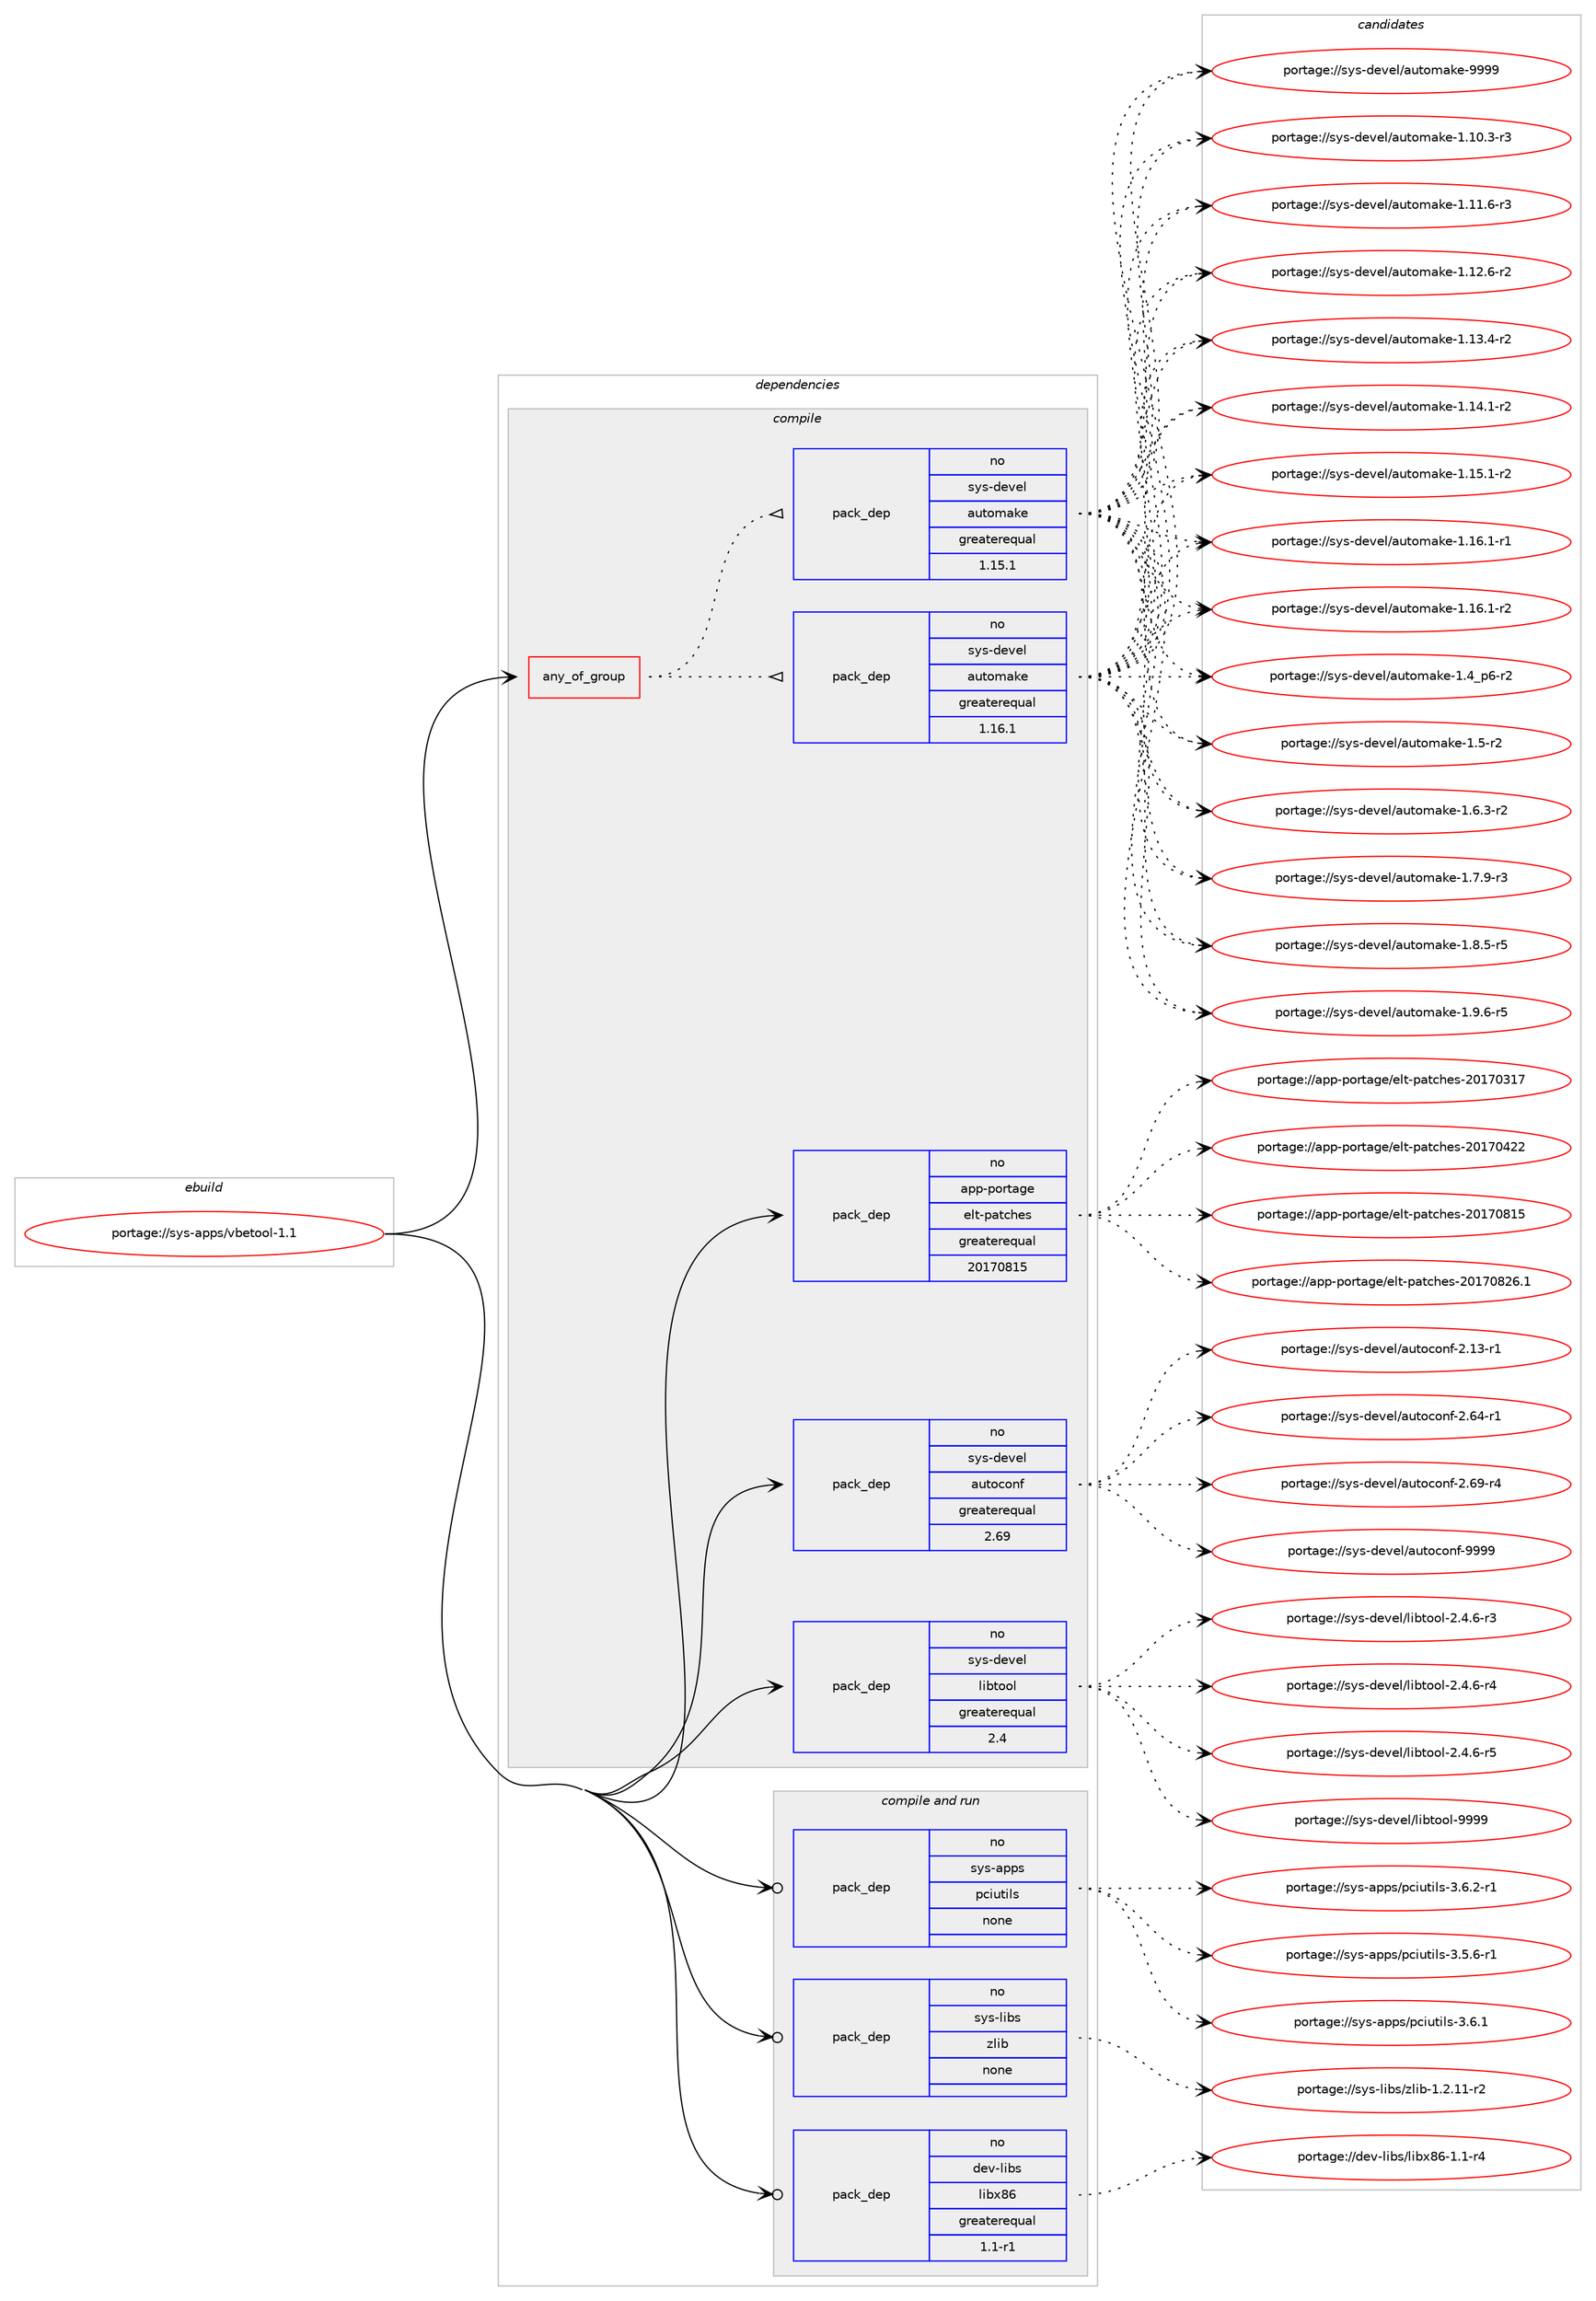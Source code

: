 digraph prolog {

# *************
# Graph options
# *************

newrank=true;
concentrate=true;
compound=true;
graph [rankdir=LR,fontname=Helvetica,fontsize=10,ranksep=1.5];#, ranksep=2.5, nodesep=0.2];
edge  [arrowhead=vee];
node  [fontname=Helvetica,fontsize=10];

# **********
# The ebuild
# **********

subgraph cluster_leftcol {
color=gray;
rank=same;
label=<<i>ebuild</i>>;
id [label="portage://sys-apps/vbetool-1.1", color=red, width=4, href="../sys-apps/vbetool-1.1.svg"];
}

# ****************
# The dependencies
# ****************

subgraph cluster_midcol {
color=gray;
label=<<i>dependencies</i>>;
subgraph cluster_compile {
fillcolor="#eeeeee";
style=filled;
label=<<i>compile</i>>;
subgraph any6661 {
dependency412221 [label=<<TABLE BORDER="0" CELLBORDER="1" CELLSPACING="0" CELLPADDING="4"><TR><TD CELLPADDING="10">any_of_group</TD></TR></TABLE>>, shape=none, color=red];subgraph pack304990 {
dependency412222 [label=<<TABLE BORDER="0" CELLBORDER="1" CELLSPACING="0" CELLPADDING="4" WIDTH="220"><TR><TD ROWSPAN="6" CELLPADDING="30">pack_dep</TD></TR><TR><TD WIDTH="110">no</TD></TR><TR><TD>sys-devel</TD></TR><TR><TD>automake</TD></TR><TR><TD>greaterequal</TD></TR><TR><TD>1.16.1</TD></TR></TABLE>>, shape=none, color=blue];
}
dependency412221:e -> dependency412222:w [weight=20,style="dotted",arrowhead="oinv"];
subgraph pack304991 {
dependency412223 [label=<<TABLE BORDER="0" CELLBORDER="1" CELLSPACING="0" CELLPADDING="4" WIDTH="220"><TR><TD ROWSPAN="6" CELLPADDING="30">pack_dep</TD></TR><TR><TD WIDTH="110">no</TD></TR><TR><TD>sys-devel</TD></TR><TR><TD>automake</TD></TR><TR><TD>greaterequal</TD></TR><TR><TD>1.15.1</TD></TR></TABLE>>, shape=none, color=blue];
}
dependency412221:e -> dependency412223:w [weight=20,style="dotted",arrowhead="oinv"];
}
id:e -> dependency412221:w [weight=20,style="solid",arrowhead="vee"];
subgraph pack304992 {
dependency412224 [label=<<TABLE BORDER="0" CELLBORDER="1" CELLSPACING="0" CELLPADDING="4" WIDTH="220"><TR><TD ROWSPAN="6" CELLPADDING="30">pack_dep</TD></TR><TR><TD WIDTH="110">no</TD></TR><TR><TD>app-portage</TD></TR><TR><TD>elt-patches</TD></TR><TR><TD>greaterequal</TD></TR><TR><TD>20170815</TD></TR></TABLE>>, shape=none, color=blue];
}
id:e -> dependency412224:w [weight=20,style="solid",arrowhead="vee"];
subgraph pack304993 {
dependency412225 [label=<<TABLE BORDER="0" CELLBORDER="1" CELLSPACING="0" CELLPADDING="4" WIDTH="220"><TR><TD ROWSPAN="6" CELLPADDING="30">pack_dep</TD></TR><TR><TD WIDTH="110">no</TD></TR><TR><TD>sys-devel</TD></TR><TR><TD>autoconf</TD></TR><TR><TD>greaterequal</TD></TR><TR><TD>2.69</TD></TR></TABLE>>, shape=none, color=blue];
}
id:e -> dependency412225:w [weight=20,style="solid",arrowhead="vee"];
subgraph pack304994 {
dependency412226 [label=<<TABLE BORDER="0" CELLBORDER="1" CELLSPACING="0" CELLPADDING="4" WIDTH="220"><TR><TD ROWSPAN="6" CELLPADDING="30">pack_dep</TD></TR><TR><TD WIDTH="110">no</TD></TR><TR><TD>sys-devel</TD></TR><TR><TD>libtool</TD></TR><TR><TD>greaterequal</TD></TR><TR><TD>2.4</TD></TR></TABLE>>, shape=none, color=blue];
}
id:e -> dependency412226:w [weight=20,style="solid",arrowhead="vee"];
}
subgraph cluster_compileandrun {
fillcolor="#eeeeee";
style=filled;
label=<<i>compile and run</i>>;
subgraph pack304995 {
dependency412227 [label=<<TABLE BORDER="0" CELLBORDER="1" CELLSPACING="0" CELLPADDING="4" WIDTH="220"><TR><TD ROWSPAN="6" CELLPADDING="30">pack_dep</TD></TR><TR><TD WIDTH="110">no</TD></TR><TR><TD>dev-libs</TD></TR><TR><TD>libx86</TD></TR><TR><TD>greaterequal</TD></TR><TR><TD>1.1-r1</TD></TR></TABLE>>, shape=none, color=blue];
}
id:e -> dependency412227:w [weight=20,style="solid",arrowhead="odotvee"];
subgraph pack304996 {
dependency412228 [label=<<TABLE BORDER="0" CELLBORDER="1" CELLSPACING="0" CELLPADDING="4" WIDTH="220"><TR><TD ROWSPAN="6" CELLPADDING="30">pack_dep</TD></TR><TR><TD WIDTH="110">no</TD></TR><TR><TD>sys-apps</TD></TR><TR><TD>pciutils</TD></TR><TR><TD>none</TD></TR><TR><TD></TD></TR></TABLE>>, shape=none, color=blue];
}
id:e -> dependency412228:w [weight=20,style="solid",arrowhead="odotvee"];
subgraph pack304997 {
dependency412229 [label=<<TABLE BORDER="0" CELLBORDER="1" CELLSPACING="0" CELLPADDING="4" WIDTH="220"><TR><TD ROWSPAN="6" CELLPADDING="30">pack_dep</TD></TR><TR><TD WIDTH="110">no</TD></TR><TR><TD>sys-libs</TD></TR><TR><TD>zlib</TD></TR><TR><TD>none</TD></TR><TR><TD></TD></TR></TABLE>>, shape=none, color=blue];
}
id:e -> dependency412229:w [weight=20,style="solid",arrowhead="odotvee"];
}
subgraph cluster_run {
fillcolor="#eeeeee";
style=filled;
label=<<i>run</i>>;
}
}

# **************
# The candidates
# **************

subgraph cluster_choices {
rank=same;
color=gray;
label=<<i>candidates</i>>;

subgraph choice304990 {
color=black;
nodesep=1;
choiceportage11512111545100101118101108479711711611110997107101454946494846514511451 [label="portage://sys-devel/automake-1.10.3-r3", color=red, width=4,href="../sys-devel/automake-1.10.3-r3.svg"];
choiceportage11512111545100101118101108479711711611110997107101454946494946544511451 [label="portage://sys-devel/automake-1.11.6-r3", color=red, width=4,href="../sys-devel/automake-1.11.6-r3.svg"];
choiceportage11512111545100101118101108479711711611110997107101454946495046544511450 [label="portage://sys-devel/automake-1.12.6-r2", color=red, width=4,href="../sys-devel/automake-1.12.6-r2.svg"];
choiceportage11512111545100101118101108479711711611110997107101454946495146524511450 [label="portage://sys-devel/automake-1.13.4-r2", color=red, width=4,href="../sys-devel/automake-1.13.4-r2.svg"];
choiceportage11512111545100101118101108479711711611110997107101454946495246494511450 [label="portage://sys-devel/automake-1.14.1-r2", color=red, width=4,href="../sys-devel/automake-1.14.1-r2.svg"];
choiceportage11512111545100101118101108479711711611110997107101454946495346494511450 [label="portage://sys-devel/automake-1.15.1-r2", color=red, width=4,href="../sys-devel/automake-1.15.1-r2.svg"];
choiceportage11512111545100101118101108479711711611110997107101454946495446494511449 [label="portage://sys-devel/automake-1.16.1-r1", color=red, width=4,href="../sys-devel/automake-1.16.1-r1.svg"];
choiceportage11512111545100101118101108479711711611110997107101454946495446494511450 [label="portage://sys-devel/automake-1.16.1-r2", color=red, width=4,href="../sys-devel/automake-1.16.1-r2.svg"];
choiceportage115121115451001011181011084797117116111109971071014549465295112544511450 [label="portage://sys-devel/automake-1.4_p6-r2", color=red, width=4,href="../sys-devel/automake-1.4_p6-r2.svg"];
choiceportage11512111545100101118101108479711711611110997107101454946534511450 [label="portage://sys-devel/automake-1.5-r2", color=red, width=4,href="../sys-devel/automake-1.5-r2.svg"];
choiceportage115121115451001011181011084797117116111109971071014549465446514511450 [label="portage://sys-devel/automake-1.6.3-r2", color=red, width=4,href="../sys-devel/automake-1.6.3-r2.svg"];
choiceportage115121115451001011181011084797117116111109971071014549465546574511451 [label="portage://sys-devel/automake-1.7.9-r3", color=red, width=4,href="../sys-devel/automake-1.7.9-r3.svg"];
choiceportage115121115451001011181011084797117116111109971071014549465646534511453 [label="portage://sys-devel/automake-1.8.5-r5", color=red, width=4,href="../sys-devel/automake-1.8.5-r5.svg"];
choiceportage115121115451001011181011084797117116111109971071014549465746544511453 [label="portage://sys-devel/automake-1.9.6-r5", color=red, width=4,href="../sys-devel/automake-1.9.6-r5.svg"];
choiceportage115121115451001011181011084797117116111109971071014557575757 [label="portage://sys-devel/automake-9999", color=red, width=4,href="../sys-devel/automake-9999.svg"];
dependency412222:e -> choiceportage11512111545100101118101108479711711611110997107101454946494846514511451:w [style=dotted,weight="100"];
dependency412222:e -> choiceportage11512111545100101118101108479711711611110997107101454946494946544511451:w [style=dotted,weight="100"];
dependency412222:e -> choiceportage11512111545100101118101108479711711611110997107101454946495046544511450:w [style=dotted,weight="100"];
dependency412222:e -> choiceportage11512111545100101118101108479711711611110997107101454946495146524511450:w [style=dotted,weight="100"];
dependency412222:e -> choiceportage11512111545100101118101108479711711611110997107101454946495246494511450:w [style=dotted,weight="100"];
dependency412222:e -> choiceportage11512111545100101118101108479711711611110997107101454946495346494511450:w [style=dotted,weight="100"];
dependency412222:e -> choiceportage11512111545100101118101108479711711611110997107101454946495446494511449:w [style=dotted,weight="100"];
dependency412222:e -> choiceportage11512111545100101118101108479711711611110997107101454946495446494511450:w [style=dotted,weight="100"];
dependency412222:e -> choiceportage115121115451001011181011084797117116111109971071014549465295112544511450:w [style=dotted,weight="100"];
dependency412222:e -> choiceportage11512111545100101118101108479711711611110997107101454946534511450:w [style=dotted,weight="100"];
dependency412222:e -> choiceportage115121115451001011181011084797117116111109971071014549465446514511450:w [style=dotted,weight="100"];
dependency412222:e -> choiceportage115121115451001011181011084797117116111109971071014549465546574511451:w [style=dotted,weight="100"];
dependency412222:e -> choiceportage115121115451001011181011084797117116111109971071014549465646534511453:w [style=dotted,weight="100"];
dependency412222:e -> choiceportage115121115451001011181011084797117116111109971071014549465746544511453:w [style=dotted,weight="100"];
dependency412222:e -> choiceportage115121115451001011181011084797117116111109971071014557575757:w [style=dotted,weight="100"];
}
subgraph choice304991 {
color=black;
nodesep=1;
choiceportage11512111545100101118101108479711711611110997107101454946494846514511451 [label="portage://sys-devel/automake-1.10.3-r3", color=red, width=4,href="../sys-devel/automake-1.10.3-r3.svg"];
choiceportage11512111545100101118101108479711711611110997107101454946494946544511451 [label="portage://sys-devel/automake-1.11.6-r3", color=red, width=4,href="../sys-devel/automake-1.11.6-r3.svg"];
choiceportage11512111545100101118101108479711711611110997107101454946495046544511450 [label="portage://sys-devel/automake-1.12.6-r2", color=red, width=4,href="../sys-devel/automake-1.12.6-r2.svg"];
choiceportage11512111545100101118101108479711711611110997107101454946495146524511450 [label="portage://sys-devel/automake-1.13.4-r2", color=red, width=4,href="../sys-devel/automake-1.13.4-r2.svg"];
choiceportage11512111545100101118101108479711711611110997107101454946495246494511450 [label="portage://sys-devel/automake-1.14.1-r2", color=red, width=4,href="../sys-devel/automake-1.14.1-r2.svg"];
choiceportage11512111545100101118101108479711711611110997107101454946495346494511450 [label="portage://sys-devel/automake-1.15.1-r2", color=red, width=4,href="../sys-devel/automake-1.15.1-r2.svg"];
choiceportage11512111545100101118101108479711711611110997107101454946495446494511449 [label="portage://sys-devel/automake-1.16.1-r1", color=red, width=4,href="../sys-devel/automake-1.16.1-r1.svg"];
choiceportage11512111545100101118101108479711711611110997107101454946495446494511450 [label="portage://sys-devel/automake-1.16.1-r2", color=red, width=4,href="../sys-devel/automake-1.16.1-r2.svg"];
choiceportage115121115451001011181011084797117116111109971071014549465295112544511450 [label="portage://sys-devel/automake-1.4_p6-r2", color=red, width=4,href="../sys-devel/automake-1.4_p6-r2.svg"];
choiceportage11512111545100101118101108479711711611110997107101454946534511450 [label="portage://sys-devel/automake-1.5-r2", color=red, width=4,href="../sys-devel/automake-1.5-r2.svg"];
choiceportage115121115451001011181011084797117116111109971071014549465446514511450 [label="portage://sys-devel/automake-1.6.3-r2", color=red, width=4,href="../sys-devel/automake-1.6.3-r2.svg"];
choiceportage115121115451001011181011084797117116111109971071014549465546574511451 [label="portage://sys-devel/automake-1.7.9-r3", color=red, width=4,href="../sys-devel/automake-1.7.9-r3.svg"];
choiceportage115121115451001011181011084797117116111109971071014549465646534511453 [label="portage://sys-devel/automake-1.8.5-r5", color=red, width=4,href="../sys-devel/automake-1.8.5-r5.svg"];
choiceportage115121115451001011181011084797117116111109971071014549465746544511453 [label="portage://sys-devel/automake-1.9.6-r5", color=red, width=4,href="../sys-devel/automake-1.9.6-r5.svg"];
choiceportage115121115451001011181011084797117116111109971071014557575757 [label="portage://sys-devel/automake-9999", color=red, width=4,href="../sys-devel/automake-9999.svg"];
dependency412223:e -> choiceportage11512111545100101118101108479711711611110997107101454946494846514511451:w [style=dotted,weight="100"];
dependency412223:e -> choiceportage11512111545100101118101108479711711611110997107101454946494946544511451:w [style=dotted,weight="100"];
dependency412223:e -> choiceportage11512111545100101118101108479711711611110997107101454946495046544511450:w [style=dotted,weight="100"];
dependency412223:e -> choiceportage11512111545100101118101108479711711611110997107101454946495146524511450:w [style=dotted,weight="100"];
dependency412223:e -> choiceportage11512111545100101118101108479711711611110997107101454946495246494511450:w [style=dotted,weight="100"];
dependency412223:e -> choiceportage11512111545100101118101108479711711611110997107101454946495346494511450:w [style=dotted,weight="100"];
dependency412223:e -> choiceportage11512111545100101118101108479711711611110997107101454946495446494511449:w [style=dotted,weight="100"];
dependency412223:e -> choiceportage11512111545100101118101108479711711611110997107101454946495446494511450:w [style=dotted,weight="100"];
dependency412223:e -> choiceportage115121115451001011181011084797117116111109971071014549465295112544511450:w [style=dotted,weight="100"];
dependency412223:e -> choiceportage11512111545100101118101108479711711611110997107101454946534511450:w [style=dotted,weight="100"];
dependency412223:e -> choiceportage115121115451001011181011084797117116111109971071014549465446514511450:w [style=dotted,weight="100"];
dependency412223:e -> choiceportage115121115451001011181011084797117116111109971071014549465546574511451:w [style=dotted,weight="100"];
dependency412223:e -> choiceportage115121115451001011181011084797117116111109971071014549465646534511453:w [style=dotted,weight="100"];
dependency412223:e -> choiceportage115121115451001011181011084797117116111109971071014549465746544511453:w [style=dotted,weight="100"];
dependency412223:e -> choiceportage115121115451001011181011084797117116111109971071014557575757:w [style=dotted,weight="100"];
}
subgraph choice304992 {
color=black;
nodesep=1;
choiceportage97112112451121111141169710310147101108116451129711699104101115455048495548514955 [label="portage://app-portage/elt-patches-20170317", color=red, width=4,href="../app-portage/elt-patches-20170317.svg"];
choiceportage97112112451121111141169710310147101108116451129711699104101115455048495548525050 [label="portage://app-portage/elt-patches-20170422", color=red, width=4,href="../app-portage/elt-patches-20170422.svg"];
choiceportage97112112451121111141169710310147101108116451129711699104101115455048495548564953 [label="portage://app-portage/elt-patches-20170815", color=red, width=4,href="../app-portage/elt-patches-20170815.svg"];
choiceportage971121124511211111411697103101471011081164511297116991041011154550484955485650544649 [label="portage://app-portage/elt-patches-20170826.1", color=red, width=4,href="../app-portage/elt-patches-20170826.1.svg"];
dependency412224:e -> choiceportage97112112451121111141169710310147101108116451129711699104101115455048495548514955:w [style=dotted,weight="100"];
dependency412224:e -> choiceportage97112112451121111141169710310147101108116451129711699104101115455048495548525050:w [style=dotted,weight="100"];
dependency412224:e -> choiceportage97112112451121111141169710310147101108116451129711699104101115455048495548564953:w [style=dotted,weight="100"];
dependency412224:e -> choiceportage971121124511211111411697103101471011081164511297116991041011154550484955485650544649:w [style=dotted,weight="100"];
}
subgraph choice304993 {
color=black;
nodesep=1;
choiceportage1151211154510010111810110847971171161119911111010245504649514511449 [label="portage://sys-devel/autoconf-2.13-r1", color=red, width=4,href="../sys-devel/autoconf-2.13-r1.svg"];
choiceportage1151211154510010111810110847971171161119911111010245504654524511449 [label="portage://sys-devel/autoconf-2.64-r1", color=red, width=4,href="../sys-devel/autoconf-2.64-r1.svg"];
choiceportage1151211154510010111810110847971171161119911111010245504654574511452 [label="portage://sys-devel/autoconf-2.69-r4", color=red, width=4,href="../sys-devel/autoconf-2.69-r4.svg"];
choiceportage115121115451001011181011084797117116111991111101024557575757 [label="portage://sys-devel/autoconf-9999", color=red, width=4,href="../sys-devel/autoconf-9999.svg"];
dependency412225:e -> choiceportage1151211154510010111810110847971171161119911111010245504649514511449:w [style=dotted,weight="100"];
dependency412225:e -> choiceportage1151211154510010111810110847971171161119911111010245504654524511449:w [style=dotted,weight="100"];
dependency412225:e -> choiceportage1151211154510010111810110847971171161119911111010245504654574511452:w [style=dotted,weight="100"];
dependency412225:e -> choiceportage115121115451001011181011084797117116111991111101024557575757:w [style=dotted,weight="100"];
}
subgraph choice304994 {
color=black;
nodesep=1;
choiceportage1151211154510010111810110847108105981161111111084550465246544511451 [label="portage://sys-devel/libtool-2.4.6-r3", color=red, width=4,href="../sys-devel/libtool-2.4.6-r3.svg"];
choiceportage1151211154510010111810110847108105981161111111084550465246544511452 [label="portage://sys-devel/libtool-2.4.6-r4", color=red, width=4,href="../sys-devel/libtool-2.4.6-r4.svg"];
choiceportage1151211154510010111810110847108105981161111111084550465246544511453 [label="portage://sys-devel/libtool-2.4.6-r5", color=red, width=4,href="../sys-devel/libtool-2.4.6-r5.svg"];
choiceportage1151211154510010111810110847108105981161111111084557575757 [label="portage://sys-devel/libtool-9999", color=red, width=4,href="../sys-devel/libtool-9999.svg"];
dependency412226:e -> choiceportage1151211154510010111810110847108105981161111111084550465246544511451:w [style=dotted,weight="100"];
dependency412226:e -> choiceportage1151211154510010111810110847108105981161111111084550465246544511452:w [style=dotted,weight="100"];
dependency412226:e -> choiceportage1151211154510010111810110847108105981161111111084550465246544511453:w [style=dotted,weight="100"];
dependency412226:e -> choiceportage1151211154510010111810110847108105981161111111084557575757:w [style=dotted,weight="100"];
}
subgraph choice304995 {
color=black;
nodesep=1;
choiceportage100101118451081059811547108105981205654454946494511452 [label="portage://dev-libs/libx86-1.1-r4", color=red, width=4,href="../dev-libs/libx86-1.1-r4.svg"];
dependency412227:e -> choiceportage100101118451081059811547108105981205654454946494511452:w [style=dotted,weight="100"];
}
subgraph choice304996 {
color=black;
nodesep=1;
choiceportage115121115459711211211547112991051171161051081154551465346544511449 [label="portage://sys-apps/pciutils-3.5.6-r1", color=red, width=4,href="../sys-apps/pciutils-3.5.6-r1.svg"];
choiceportage11512111545971121121154711299105117116105108115455146544649 [label="portage://sys-apps/pciutils-3.6.1", color=red, width=4,href="../sys-apps/pciutils-3.6.1.svg"];
choiceportage115121115459711211211547112991051171161051081154551465446504511449 [label="portage://sys-apps/pciutils-3.6.2-r1", color=red, width=4,href="../sys-apps/pciutils-3.6.2-r1.svg"];
dependency412228:e -> choiceportage115121115459711211211547112991051171161051081154551465346544511449:w [style=dotted,weight="100"];
dependency412228:e -> choiceportage11512111545971121121154711299105117116105108115455146544649:w [style=dotted,weight="100"];
dependency412228:e -> choiceportage115121115459711211211547112991051171161051081154551465446504511449:w [style=dotted,weight="100"];
}
subgraph choice304997 {
color=black;
nodesep=1;
choiceportage11512111545108105981154712210810598454946504649494511450 [label="portage://sys-libs/zlib-1.2.11-r2", color=red, width=4,href="../sys-libs/zlib-1.2.11-r2.svg"];
dependency412229:e -> choiceportage11512111545108105981154712210810598454946504649494511450:w [style=dotted,weight="100"];
}
}

}
